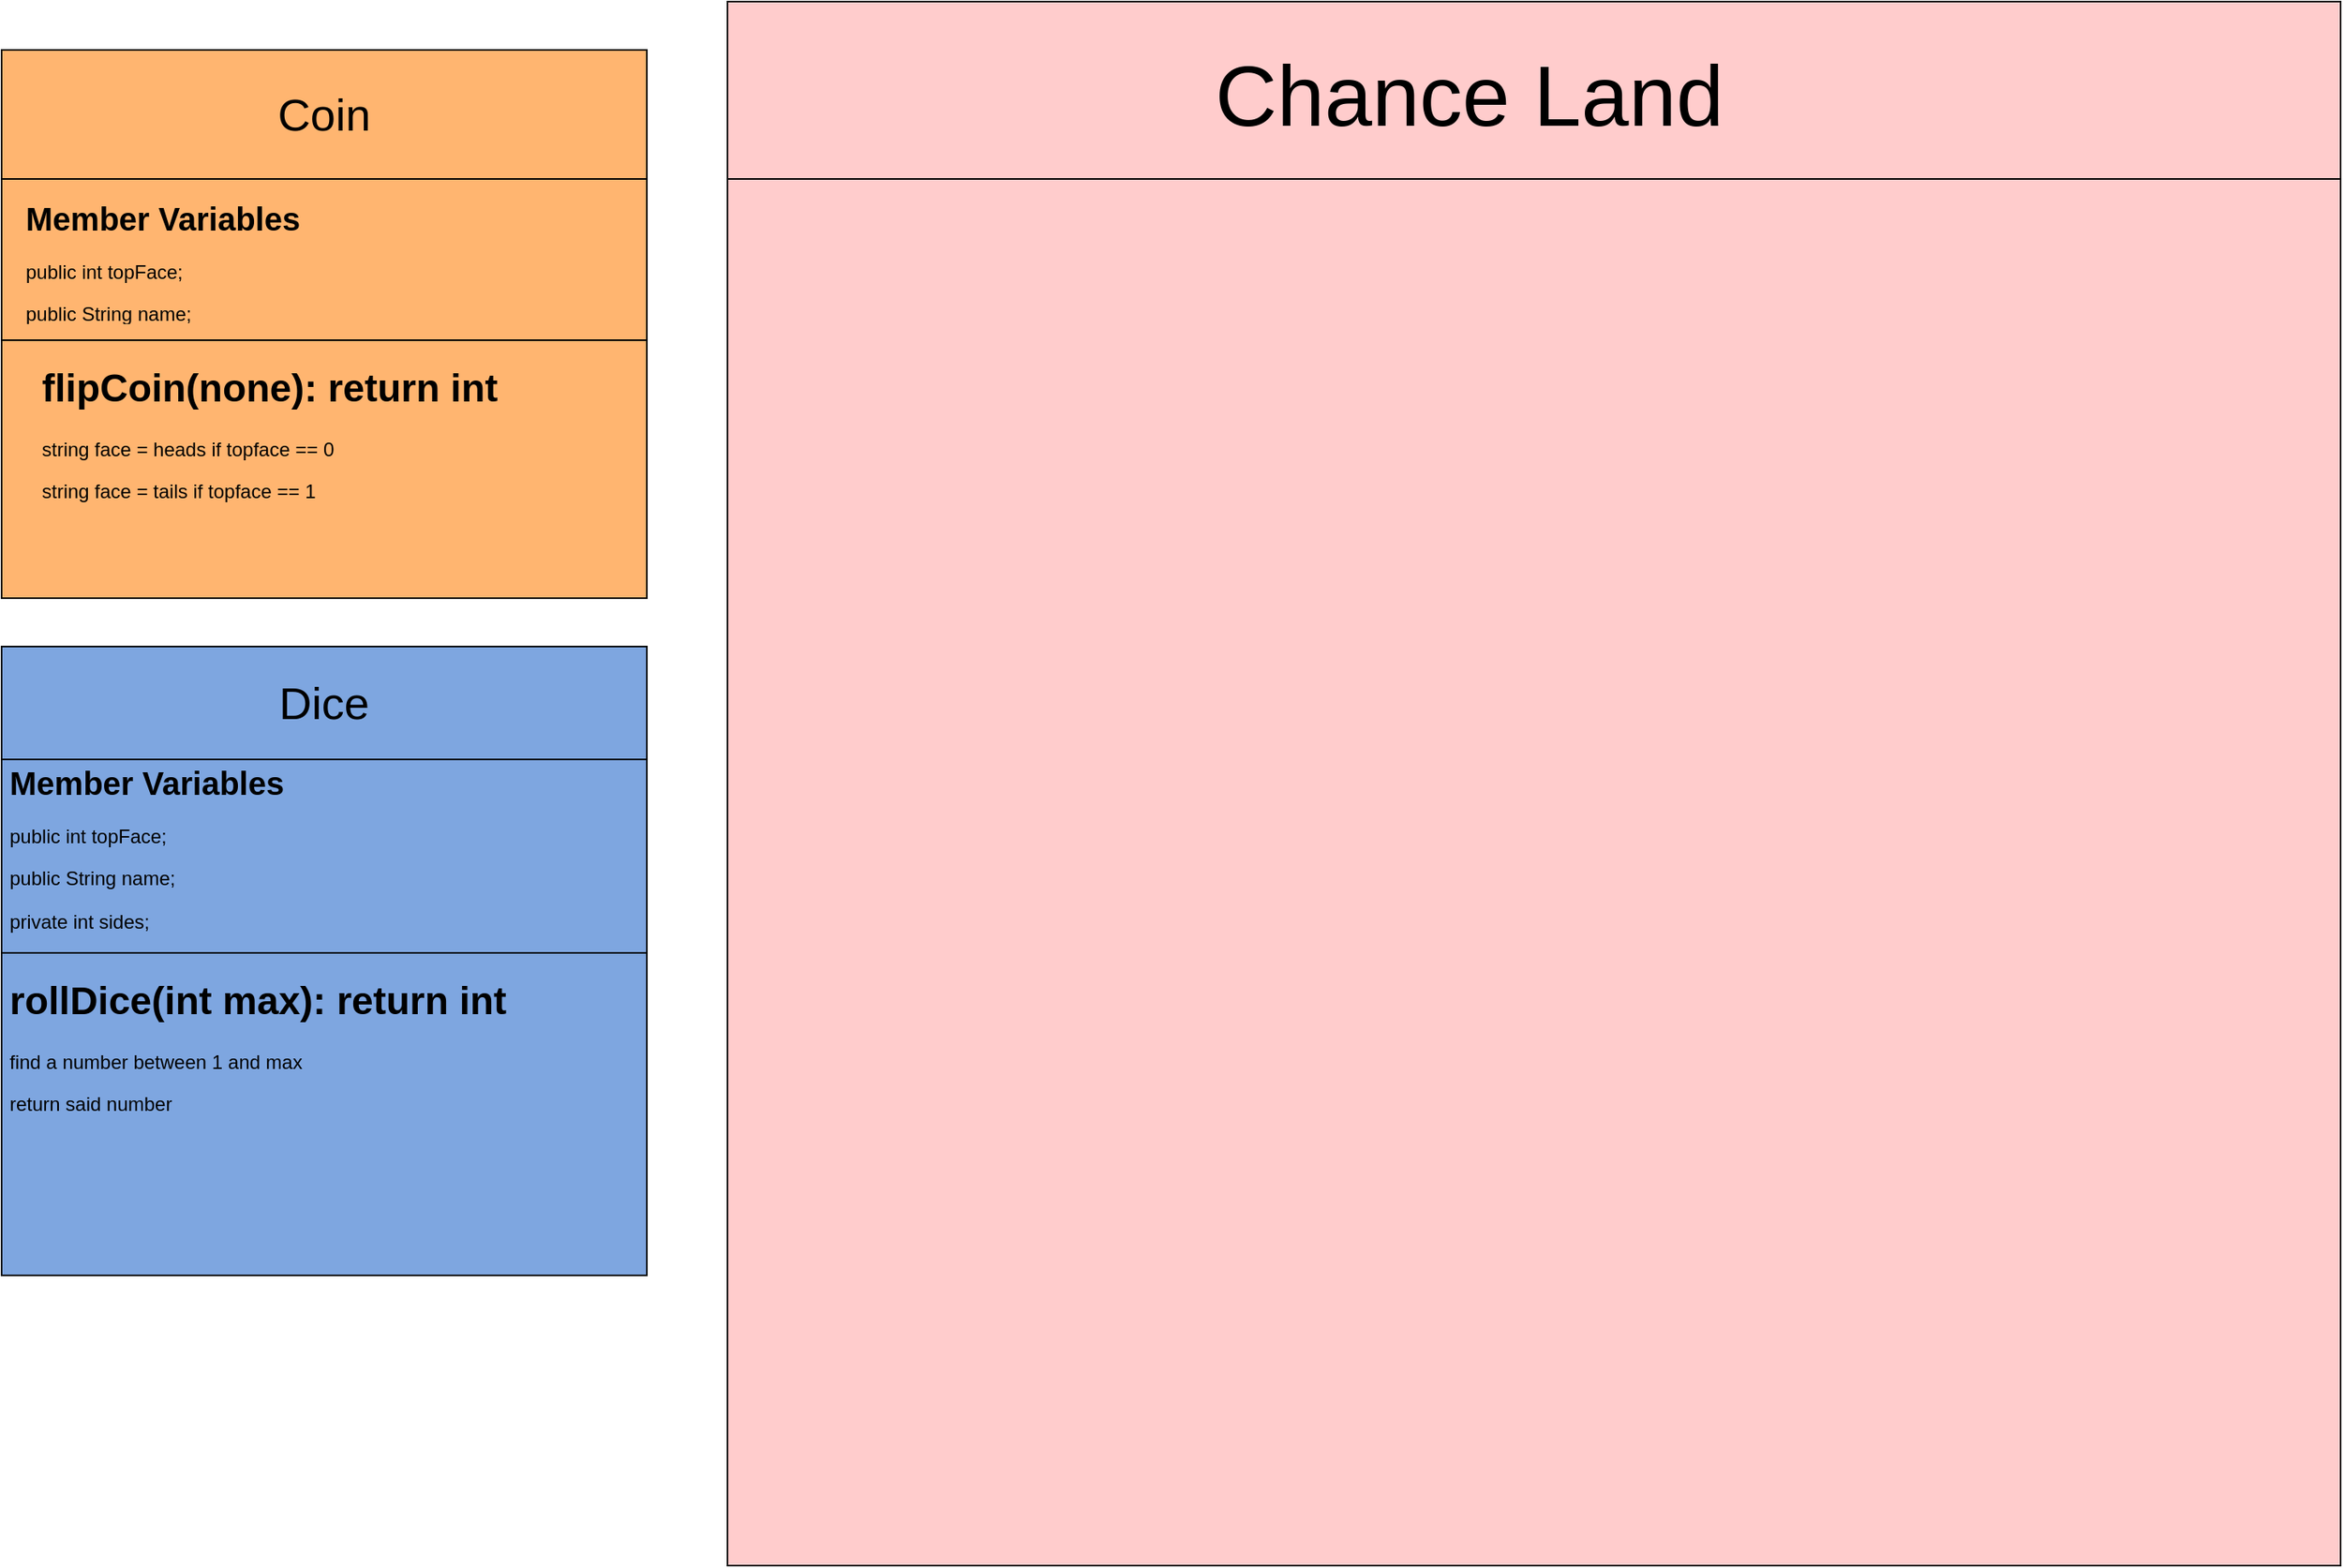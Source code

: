 <mxfile version="14.5.1" type="device"><diagram id="pzuoU5-QqTjD6lQCTUqr" name="Page-1"><mxGraphModel dx="2426" dy="967" grid="1" gridSize="10" guides="1" tooltips="1" connect="1" arrows="1" fold="1" page="1" pageScale="1" pageWidth="1500" pageHeight="1000" math="0" shadow="0"><root><mxCell id="0"/><mxCell id="1" parent="0"/><mxCell id="TKm20CVfQRbEaaW2S3Ae-4" value="" style="rounded=0;whiteSpace=wrap;html=1;fillColor=#FFB570;" parent="1" vertex="1"><mxGeometry x="40" y="40" width="400" height="340" as="geometry"/></mxCell><mxCell id="TKm20CVfQRbEaaW2S3Ae-5" value="&lt;span style=&quot;font-size: 28px&quot;&gt;Coin&lt;/span&gt;" style="rounded=0;whiteSpace=wrap;html=1;fillColor=#FFB570;" parent="1" vertex="1"><mxGeometry x="40" y="40" width="400" height="80" as="geometry"/></mxCell><mxCell id="TKm20CVfQRbEaaW2S3Ae-6" value="" style="rounded=0;whiteSpace=wrap;html=1;strokeColor=#000000;fillColor=#7EA6E0;" parent="1" vertex="1"><mxGeometry x="40" y="410" width="400" height="390" as="geometry"/></mxCell><mxCell id="TKm20CVfQRbEaaW2S3Ae-7" value="&lt;span style=&quot;font-size: 28px&quot;&gt;Dice&lt;/span&gt;" style="rounded=0;whiteSpace=wrap;html=1;strokeColor=#000000;fillColor=#7EA6E0;" parent="1" vertex="1"><mxGeometry x="40" y="410" width="400" height="70" as="geometry"/></mxCell><mxCell id="FW5jl2HIJ_-KpLcun_BK-1" style="edgeStyle=orthogonalEdgeStyle;rounded=0;orthogonalLoop=1;jettySize=auto;html=1;exitX=0.5;exitY=1;exitDx=0;exitDy=0;" edge="1" parent="1" source="TKm20CVfQRbEaaW2S3Ae-5" target="TKm20CVfQRbEaaW2S3Ae-5"><mxGeometry relative="1" as="geometry"/></mxCell><mxCell id="FW5jl2HIJ_-KpLcun_BK-5" value="&lt;h1 style=&quot;font-size: 20px&quot;&gt;Member Variables&lt;/h1&gt;&lt;p&gt;public int topFace;&lt;/p&gt;&lt;p&gt;public String name;&lt;/p&gt;" style="text;html=1;strokeColor=none;fillColor=none;spacing=5;spacingTop=-20;whiteSpace=wrap;overflow=hidden;rounded=0;" vertex="1" parent="1"><mxGeometry x="50" y="130" width="240" height="80" as="geometry"/></mxCell><mxCell id="FW5jl2HIJ_-KpLcun_BK-6" value="" style="rounded=0;whiteSpace=wrap;html=1;fillColor=#FFB570;" vertex="1" parent="1"><mxGeometry x="40" y="220" width="400" height="160" as="geometry"/></mxCell><mxCell id="FW5jl2HIJ_-KpLcun_BK-7" value="&lt;h1&gt;flipCoin(none): return int&lt;/h1&gt;&lt;p&gt;string face = heads if topface == 0&lt;/p&gt;&lt;p&gt;string face = tails if topface == 1&lt;/p&gt;" style="text;html=1;strokeColor=none;fillColor=none;spacing=5;spacingTop=-20;whiteSpace=wrap;overflow=hidden;rounded=0;" vertex="1" parent="1"><mxGeometry x="60" y="230" width="340" height="120" as="geometry"/></mxCell><mxCell id="FW5jl2HIJ_-KpLcun_BK-9" value="&lt;h1 style=&quot;font-size: 20px&quot;&gt;Member Variables&lt;/h1&gt;&lt;p&gt;public int topFace;&lt;/p&gt;&lt;p&gt;public String name;&lt;/p&gt;&lt;p&gt;private int sides;&lt;/p&gt;" style="text;html=1;strokeColor=none;fillColor=none;spacing=5;spacingTop=-20;whiteSpace=wrap;overflow=hidden;rounded=0;" vertex="1" parent="1"><mxGeometry x="40" y="480" width="240" height="120" as="geometry"/></mxCell><mxCell id="FW5jl2HIJ_-KpLcun_BK-10" value="" style="rounded=0;whiteSpace=wrap;html=1;strokeColor=#000000;fillColor=#7EA6E0;" vertex="1" parent="1"><mxGeometry x="40" y="600" width="400" height="200" as="geometry"/></mxCell><mxCell id="FW5jl2HIJ_-KpLcun_BK-11" value="&lt;h1&gt;rollDice(int max): return int&lt;/h1&gt;&lt;p&gt;find a number between 1 and max&lt;/p&gt;&lt;p&gt;return said number&lt;/p&gt;" style="text;html=1;strokeColor=none;fillColor=none;spacing=5;spacingTop=-20;whiteSpace=wrap;overflow=hidden;rounded=0;" vertex="1" parent="1"><mxGeometry x="40" y="610" width="430" height="120" as="geometry"/></mxCell><mxCell id="FW5jl2HIJ_-KpLcun_BK-12" value="" style="rounded=0;whiteSpace=wrap;html=1;strokeColor=#000000;fillColor=#FFCCCC;" vertex="1" parent="1"><mxGeometry x="490" y="10" width="1000" height="970" as="geometry"/></mxCell><mxCell id="FW5jl2HIJ_-KpLcun_BK-13" value="" style="rounded=0;whiteSpace=wrap;html=1;strokeColor=#000000;fillColor=#FFCCCC;" vertex="1" parent="1"><mxGeometry x="490" y="10" width="1000" height="110" as="geometry"/></mxCell><mxCell id="FW5jl2HIJ_-KpLcun_BK-14" value="&lt;font style=&quot;font-size: 53px&quot;&gt;Chance Land&lt;/font&gt;" style="text;html=1;strokeColor=none;fillColor=none;align=center;verticalAlign=middle;whiteSpace=wrap;rounded=0;" vertex="1" parent="1"><mxGeometry x="760" y="25" width="380" height="85" as="geometry"/></mxCell></root></mxGraphModel></diagram></mxfile>